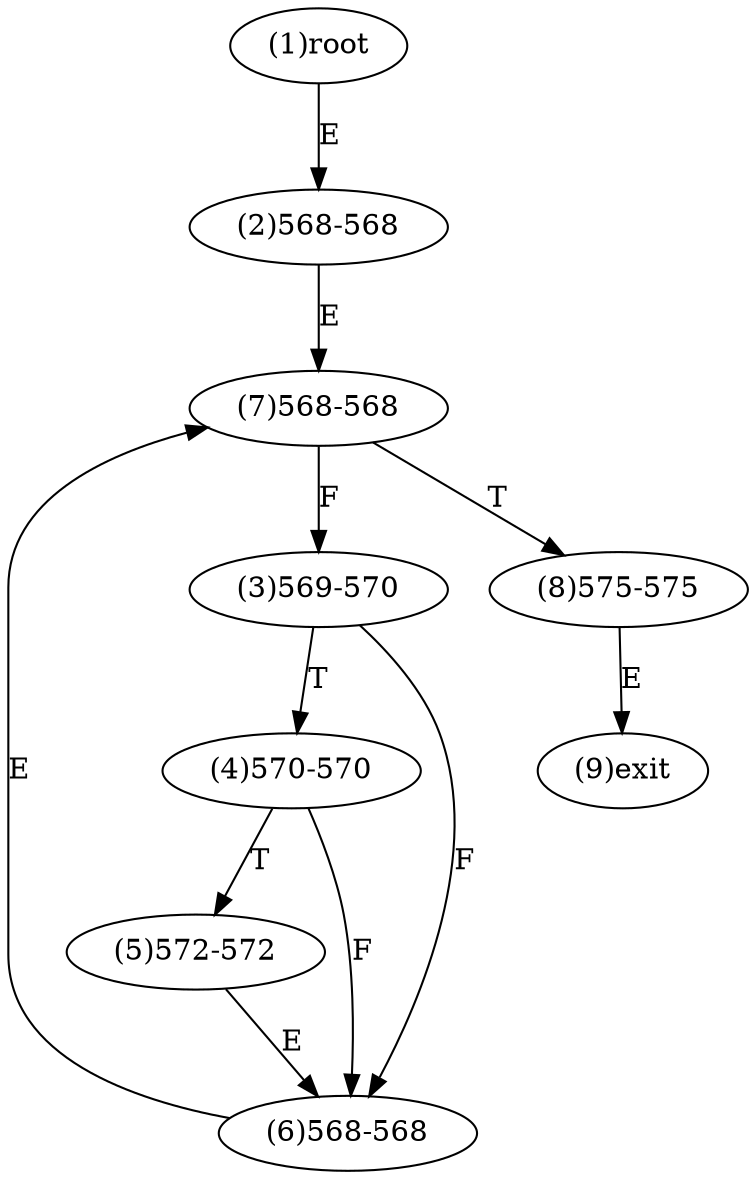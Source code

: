 digraph "" { 
1[ label="(1)root"];
2[ label="(2)568-568"];
3[ label="(3)569-570"];
4[ label="(4)570-570"];
5[ label="(5)572-572"];
6[ label="(6)568-568"];
7[ label="(7)568-568"];
8[ label="(8)575-575"];
9[ label="(9)exit"];
1->2[ label="E"];
2->7[ label="E"];
3->6[ label="F"];
3->4[ label="T"];
4->6[ label="F"];
4->5[ label="T"];
5->6[ label="E"];
6->7[ label="E"];
7->3[ label="F"];
7->8[ label="T"];
8->9[ label="E"];
}